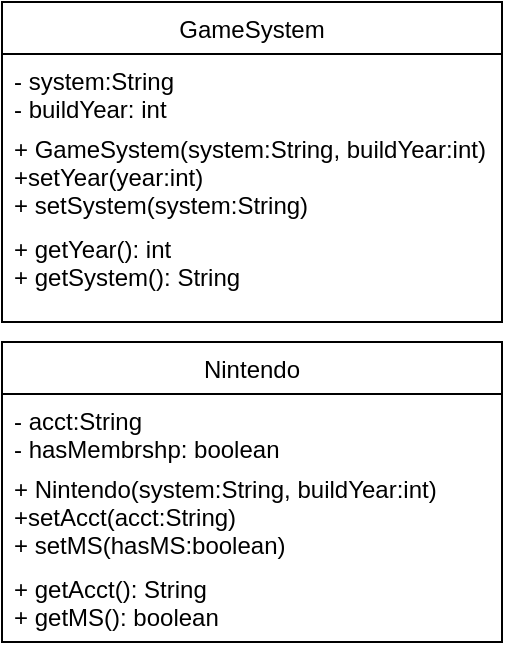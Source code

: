 <mxfile version="20.0.4" type="device"><diagram id="aGyY8H9mmRsO3vCdc9Ba" name="Page-1"><mxGraphModel dx="868" dy="524" grid="1" gridSize="10" guides="1" tooltips="1" connect="1" arrows="1" fold="1" page="1" pageScale="1" pageWidth="850" pageHeight="1100" math="0" shadow="0"><root><mxCell id="0"/><mxCell id="1" parent="0"/><mxCell id="HFtKiFq-f8FGriAIHGMQ-1" value="Nintendo" style="swimlane;fontStyle=0;childLayout=stackLayout;horizontal=1;startSize=26;fillColor=none;horizontalStack=0;resizeParent=1;resizeParentMax=0;resizeLast=0;collapsible=1;marginBottom=0;" vertex="1" parent="1"><mxGeometry x="350" y="220" width="250" height="150" as="geometry"/></mxCell><mxCell id="HFtKiFq-f8FGriAIHGMQ-2" value="- acct:String&#10;- hasMembrshp: boolean" style="text;strokeColor=none;fillColor=none;align=left;verticalAlign=top;spacingLeft=4;spacingRight=4;overflow=hidden;rotatable=0;points=[[0,0.5],[1,0.5]];portConstraint=eastwest;" vertex="1" parent="HFtKiFq-f8FGriAIHGMQ-1"><mxGeometry y="26" width="250" height="34" as="geometry"/></mxCell><mxCell id="HFtKiFq-f8FGriAIHGMQ-3" value="+ Nintendo(system:String, buildYear:int)&#10;+setAcct(acct:String)&#10;+ setMS(hasMS:boolean)" style="text;strokeColor=none;fillColor=none;align=left;verticalAlign=top;spacingLeft=4;spacingRight=4;overflow=hidden;rotatable=0;points=[[0,0.5],[1,0.5]];portConstraint=eastwest;" vertex="1" parent="HFtKiFq-f8FGriAIHGMQ-1"><mxGeometry y="60" width="250" height="50" as="geometry"/></mxCell><mxCell id="HFtKiFq-f8FGriAIHGMQ-4" value="+ getAcct(): String&#10;+ getMS(): boolean" style="text;strokeColor=none;fillColor=none;align=left;verticalAlign=top;spacingLeft=4;spacingRight=4;overflow=hidden;rotatable=0;points=[[0,0.5],[1,0.5]];portConstraint=eastwest;" vertex="1" parent="HFtKiFq-f8FGriAIHGMQ-1"><mxGeometry y="110" width="250" height="40" as="geometry"/></mxCell><mxCell id="HFtKiFq-f8FGriAIHGMQ-5" value="GameSystem" style="swimlane;fontStyle=0;childLayout=stackLayout;horizontal=1;startSize=26;fillColor=none;horizontalStack=0;resizeParent=1;resizeParentMax=0;resizeLast=0;collapsible=1;marginBottom=0;" vertex="1" parent="1"><mxGeometry x="350" y="50" width="250" height="160" as="geometry"/></mxCell><mxCell id="HFtKiFq-f8FGriAIHGMQ-6" value="- system:String&#10;- buildYear: int" style="text;strokeColor=none;fillColor=none;align=left;verticalAlign=top;spacingLeft=4;spacingRight=4;overflow=hidden;rotatable=0;points=[[0,0.5],[1,0.5]];portConstraint=eastwest;" vertex="1" parent="HFtKiFq-f8FGriAIHGMQ-5"><mxGeometry y="26" width="250" height="34" as="geometry"/></mxCell><mxCell id="HFtKiFq-f8FGriAIHGMQ-7" value="+ GameSystem(system:String, buildYear:int)&#10;+setYear(year:int)&#10;+ setSystem(system:String)" style="text;strokeColor=none;fillColor=none;align=left;verticalAlign=top;spacingLeft=4;spacingRight=4;overflow=hidden;rotatable=0;points=[[0,0.5],[1,0.5]];portConstraint=eastwest;" vertex="1" parent="HFtKiFq-f8FGriAIHGMQ-5"><mxGeometry y="60" width="250" height="50" as="geometry"/></mxCell><mxCell id="HFtKiFq-f8FGriAIHGMQ-8" value="+ getYear(): int&#10;+ getSystem(): String" style="text;strokeColor=none;fillColor=none;align=left;verticalAlign=top;spacingLeft=4;spacingRight=4;overflow=hidden;rotatable=0;points=[[0,0.5],[1,0.5]];portConstraint=eastwest;" vertex="1" parent="HFtKiFq-f8FGriAIHGMQ-5"><mxGeometry y="110" width="250" height="50" as="geometry"/></mxCell></root></mxGraphModel></diagram></mxfile>